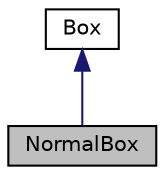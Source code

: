 digraph "NormalBox"
{
 // LATEX_PDF_SIZE
  edge [fontname="Helvetica",fontsize="10",labelfontname="Helvetica",labelfontsize="10"];
  node [fontname="Helvetica",fontsize="10",shape=record];
  Node1 [label="NormalBox",height=0.2,width=0.4,color="black", fillcolor="grey75", style="filled", fontcolor="black",tooltip="Class for representing the normal segments in the field."];
  Node2 -> Node1 [dir="back",color="midnightblue",fontsize="10",style="solid",fontname="Helvetica"];
  Node2 [label="Box",height=0.2,width=0.4,color="black", fillcolor="white", style="filled",URL="$class_box.html",tooltip="Abstract class for the different types of segments in the field."];
}
